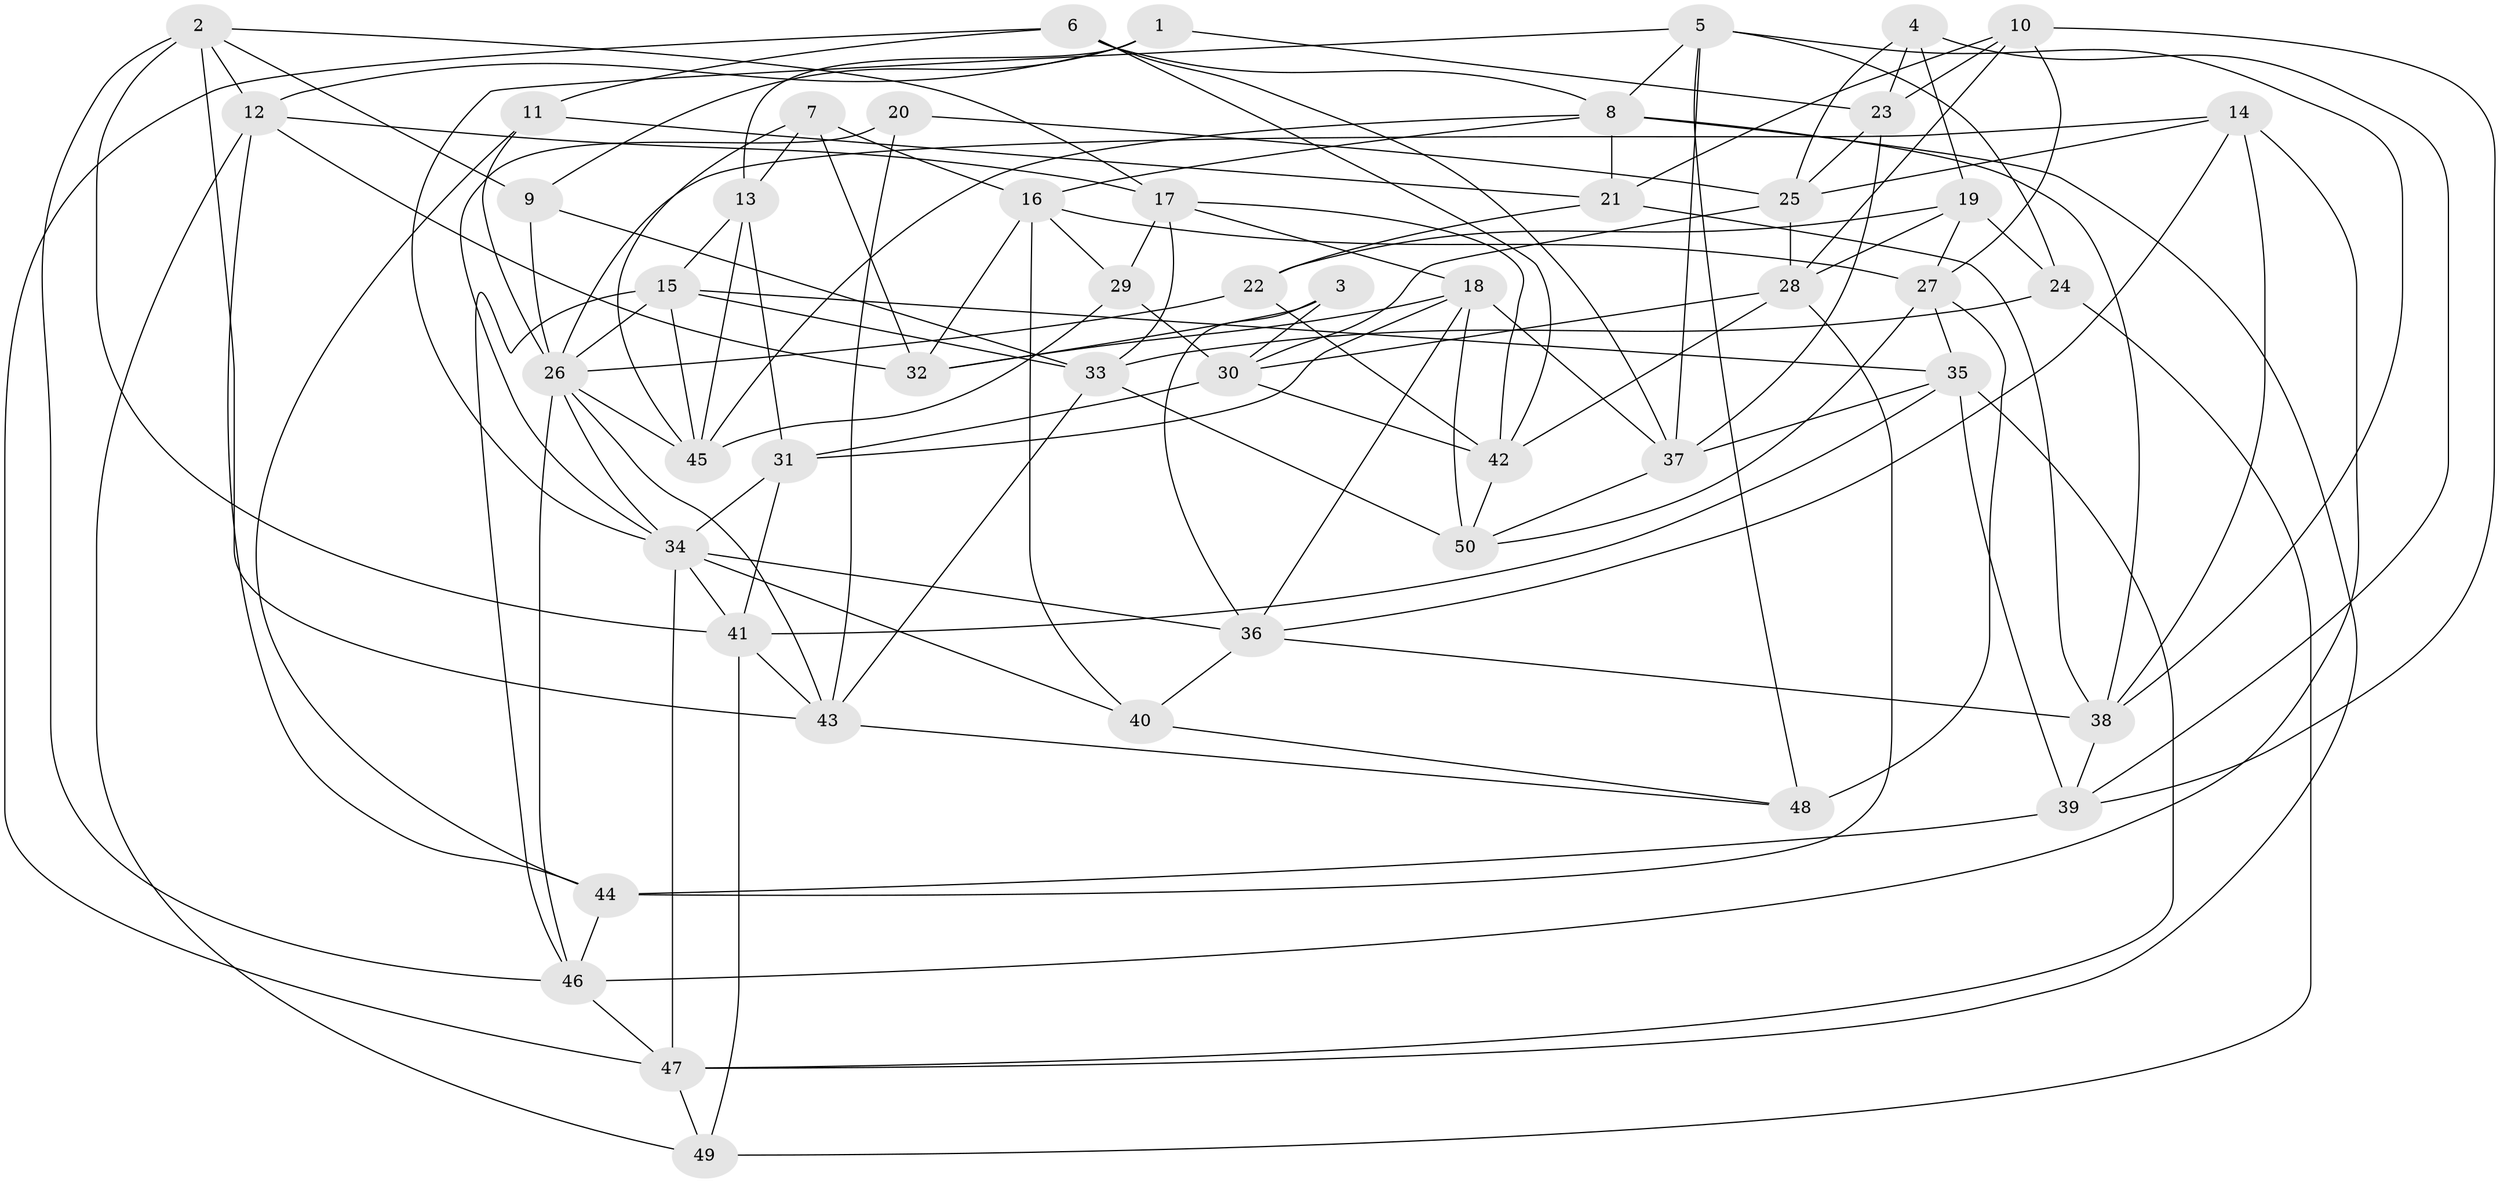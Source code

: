 // original degree distribution, {4: 1.0}
// Generated by graph-tools (version 1.1) at 2025/03/03/09/25 03:03:10]
// undirected, 50 vertices, 133 edges
graph export_dot {
graph [start="1"]
  node [color=gray90,style=filled];
  1;
  2;
  3;
  4;
  5;
  6;
  7;
  8;
  9;
  10;
  11;
  12;
  13;
  14;
  15;
  16;
  17;
  18;
  19;
  20;
  21;
  22;
  23;
  24;
  25;
  26;
  27;
  28;
  29;
  30;
  31;
  32;
  33;
  34;
  35;
  36;
  37;
  38;
  39;
  40;
  41;
  42;
  43;
  44;
  45;
  46;
  47;
  48;
  49;
  50;
  1 -- 9 [weight=1.0];
  1 -- 12 [weight=1.0];
  1 -- 13 [weight=2.0];
  1 -- 23 [weight=2.0];
  2 -- 9 [weight=1.0];
  2 -- 12 [weight=1.0];
  2 -- 17 [weight=1.0];
  2 -- 41 [weight=1.0];
  2 -- 43 [weight=1.0];
  2 -- 46 [weight=1.0];
  3 -- 30 [weight=1.0];
  3 -- 32 [weight=2.0];
  3 -- 36 [weight=1.0];
  4 -- 19 [weight=1.0];
  4 -- 23 [weight=1.0];
  4 -- 25 [weight=1.0];
  4 -- 39 [weight=1.0];
  5 -- 8 [weight=1.0];
  5 -- 24 [weight=1.0];
  5 -- 34 [weight=1.0];
  5 -- 37 [weight=1.0];
  5 -- 38 [weight=1.0];
  5 -- 48 [weight=1.0];
  6 -- 8 [weight=2.0];
  6 -- 11 [weight=1.0];
  6 -- 37 [weight=1.0];
  6 -- 42 [weight=1.0];
  6 -- 47 [weight=1.0];
  7 -- 13 [weight=1.0];
  7 -- 16 [weight=1.0];
  7 -- 32 [weight=1.0];
  7 -- 45 [weight=1.0];
  8 -- 16 [weight=1.0];
  8 -- 21 [weight=1.0];
  8 -- 38 [weight=1.0];
  8 -- 45 [weight=1.0];
  8 -- 47 [weight=1.0];
  9 -- 26 [weight=1.0];
  9 -- 33 [weight=1.0];
  10 -- 21 [weight=2.0];
  10 -- 23 [weight=1.0];
  10 -- 27 [weight=1.0];
  10 -- 28 [weight=1.0];
  10 -- 39 [weight=1.0];
  11 -- 21 [weight=1.0];
  11 -- 26 [weight=1.0];
  11 -- 44 [weight=1.0];
  12 -- 17 [weight=1.0];
  12 -- 32 [weight=1.0];
  12 -- 44 [weight=1.0];
  12 -- 49 [weight=1.0];
  13 -- 15 [weight=1.0];
  13 -- 31 [weight=1.0];
  13 -- 45 [weight=1.0];
  14 -- 25 [weight=1.0];
  14 -- 26 [weight=2.0];
  14 -- 36 [weight=1.0];
  14 -- 38 [weight=1.0];
  14 -- 46 [weight=1.0];
  15 -- 26 [weight=1.0];
  15 -- 33 [weight=1.0];
  15 -- 35 [weight=1.0];
  15 -- 45 [weight=1.0];
  15 -- 46 [weight=1.0];
  16 -- 27 [weight=1.0];
  16 -- 29 [weight=1.0];
  16 -- 32 [weight=1.0];
  16 -- 40 [weight=1.0];
  17 -- 18 [weight=1.0];
  17 -- 29 [weight=1.0];
  17 -- 33 [weight=1.0];
  17 -- 42 [weight=1.0];
  18 -- 31 [weight=1.0];
  18 -- 32 [weight=1.0];
  18 -- 36 [weight=1.0];
  18 -- 37 [weight=1.0];
  18 -- 50 [weight=1.0];
  19 -- 22 [weight=1.0];
  19 -- 24 [weight=2.0];
  19 -- 27 [weight=1.0];
  19 -- 28 [weight=1.0];
  20 -- 25 [weight=1.0];
  20 -- 34 [weight=2.0];
  20 -- 43 [weight=1.0];
  21 -- 22 [weight=1.0];
  21 -- 38 [weight=1.0];
  22 -- 26 [weight=1.0];
  22 -- 42 [weight=1.0];
  23 -- 25 [weight=1.0];
  23 -- 37 [weight=1.0];
  24 -- 33 [weight=2.0];
  24 -- 49 [weight=1.0];
  25 -- 28 [weight=1.0];
  25 -- 30 [weight=1.0];
  26 -- 34 [weight=1.0];
  26 -- 43 [weight=1.0];
  26 -- 45 [weight=1.0];
  26 -- 46 [weight=1.0];
  27 -- 35 [weight=1.0];
  27 -- 48 [weight=3.0];
  27 -- 50 [weight=1.0];
  28 -- 30 [weight=1.0];
  28 -- 42 [weight=1.0];
  28 -- 44 [weight=1.0];
  29 -- 30 [weight=1.0];
  29 -- 45 [weight=1.0];
  30 -- 31 [weight=1.0];
  30 -- 42 [weight=1.0];
  31 -- 34 [weight=2.0];
  31 -- 41 [weight=1.0];
  33 -- 43 [weight=1.0];
  33 -- 50 [weight=2.0];
  34 -- 36 [weight=1.0];
  34 -- 40 [weight=1.0];
  34 -- 41 [weight=1.0];
  34 -- 47 [weight=1.0];
  35 -- 37 [weight=1.0];
  35 -- 39 [weight=1.0];
  35 -- 41 [weight=1.0];
  35 -- 47 [weight=1.0];
  36 -- 38 [weight=1.0];
  36 -- 40 [weight=1.0];
  37 -- 50 [weight=1.0];
  38 -- 39 [weight=1.0];
  39 -- 44 [weight=2.0];
  40 -- 48 [weight=1.0];
  41 -- 43 [weight=1.0];
  41 -- 49 [weight=1.0];
  42 -- 50 [weight=1.0];
  43 -- 48 [weight=1.0];
  44 -- 46 [weight=1.0];
  46 -- 47 [weight=1.0];
  47 -- 49 [weight=1.0];
}
